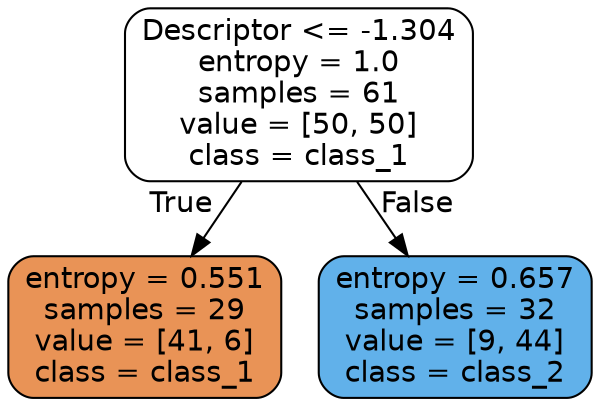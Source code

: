 digraph Tree {
node [shape=box, style="filled, rounded", color="black", fontname="helvetica"] ;
edge [fontname="helvetica"] ;
0 [label="Descriptor <= -1.304\nentropy = 1.0\nsamples = 61\nvalue = [50, 50]\nclass = class_1", fillcolor="#ffffff"] ;
1 [label="entropy = 0.551\nsamples = 29\nvalue = [41, 6]\nclass = class_1", fillcolor="#e99356"] ;
0 -> 1 [labeldistance=2.5, labelangle=45, headlabel="True"] ;
2 [label="entropy = 0.657\nsamples = 32\nvalue = [9, 44]\nclass = class_2", fillcolor="#61b1ea"] ;
0 -> 2 [labeldistance=2.5, labelangle=-45, headlabel="False"] ;
}